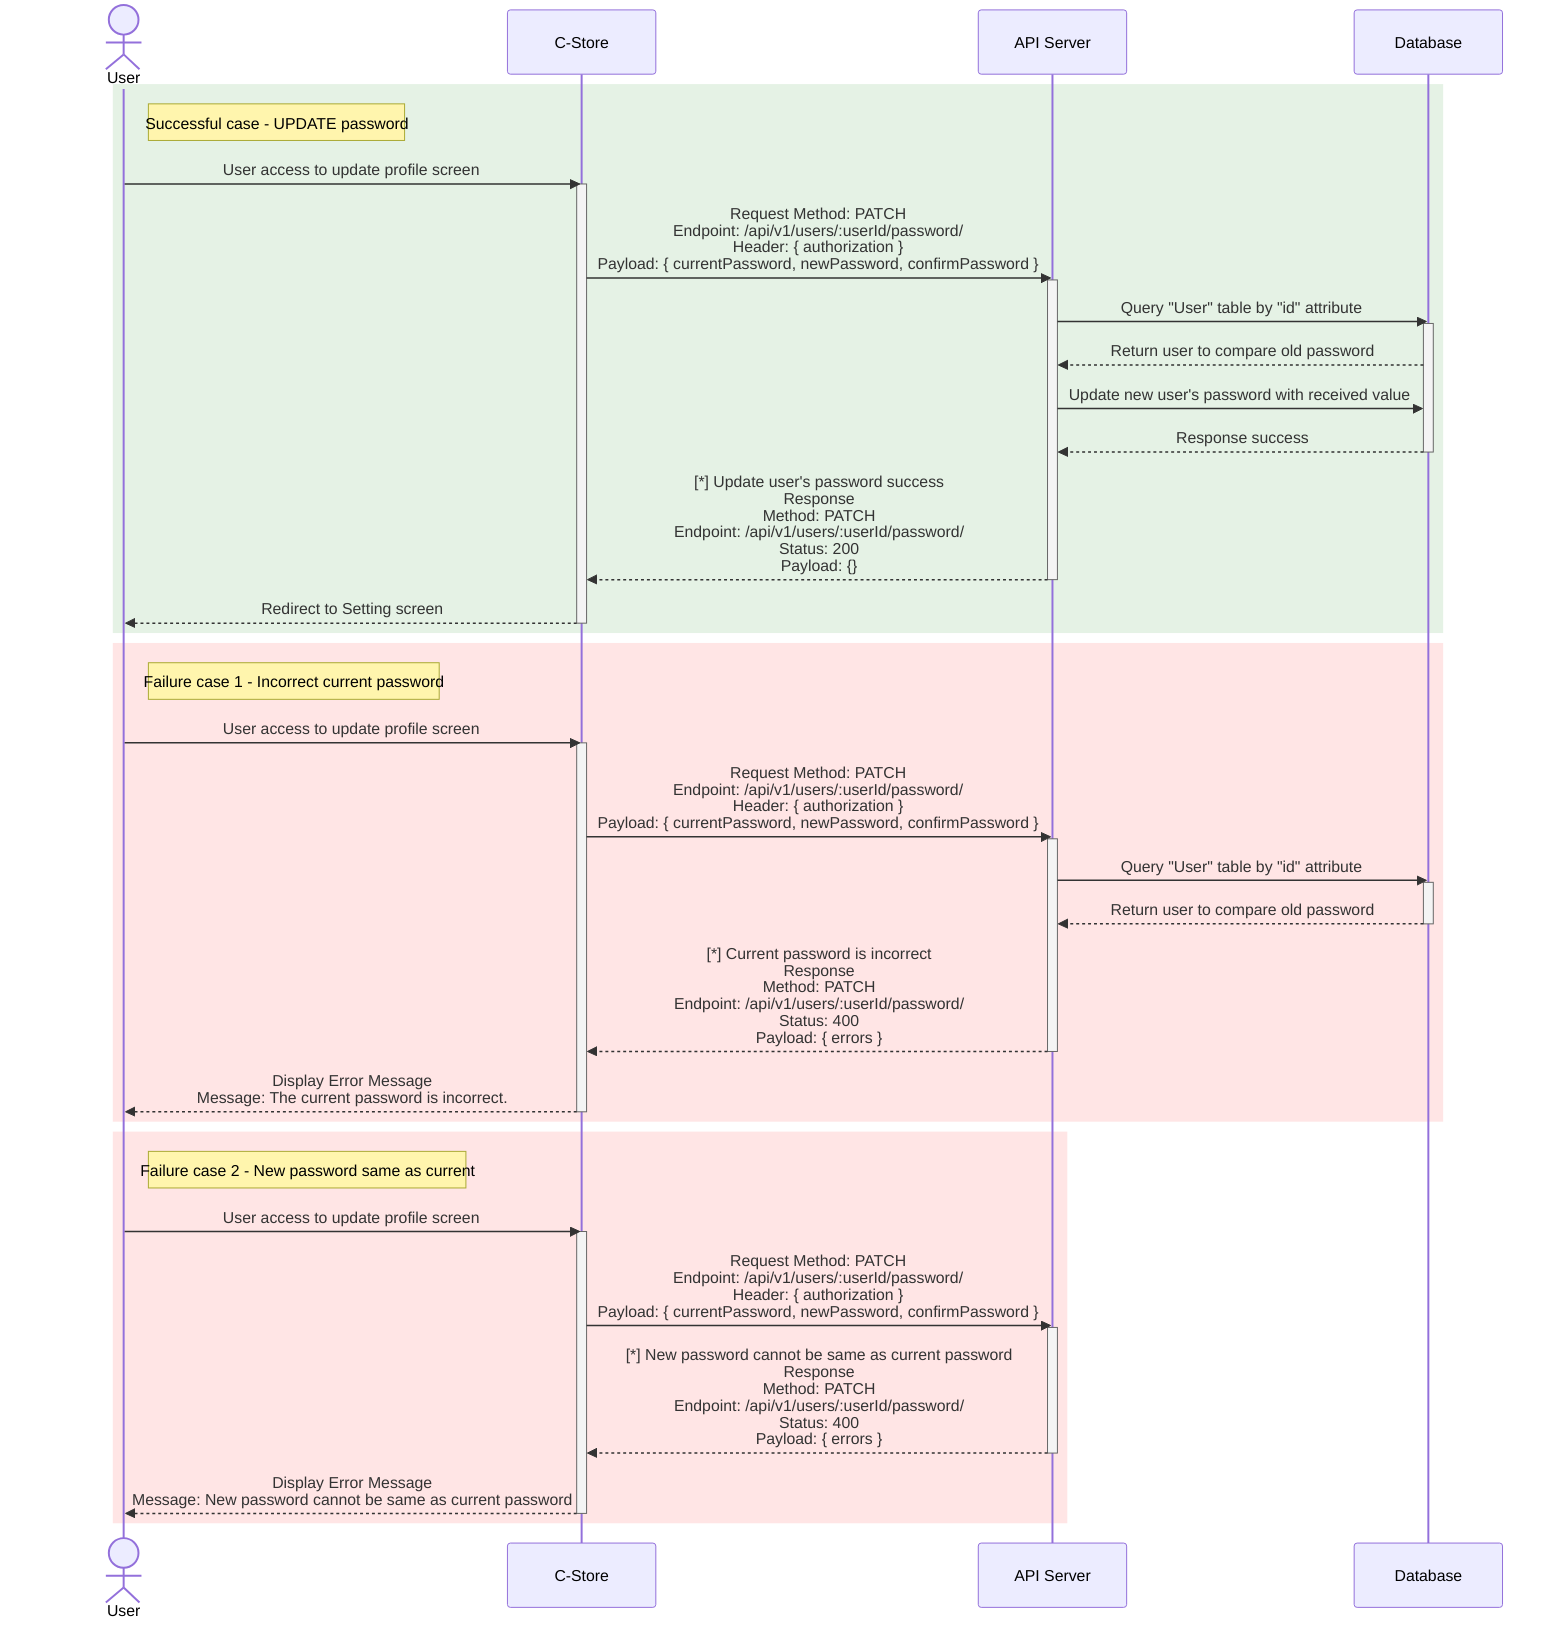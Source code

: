 sequenceDiagram
    actor User
    participant C-Store
    participant API Server
    participant Database

    %% UPDATE password - successful case
    rect rgb(0, 128, 0, 0.1)
        Note right of User: Successful case - UPDATE password
        User->>C-Store: User access to update profile screen
        activate C-Store
        C-Store->>API Server: Request Method: PATCH<br>Endpoint: /api/v1/users/:userId/password/<br>Header: { authorization }<br>Payload: { currentPassword, newPassword, confirmPassword }
        activate API Server
        API Server->>Database: Query "User" table by "id" attribute
        activate Database
        Database-->>API Server: Return user to compare old password
        API Server->>Database: Update new user's password with received value
        Database-->>API Server: Response success
        deactivate Database
        API Server-->>C-Store: [*] Update user's password success<br>Response<br>Method: PATCH<br>Endpoint: /api/v1/users/:userId/password/<br>Status: 200<br>Payload: {}
        deactivate API Server
        C-Store-->>User: Redirect to Setting screen
        deactivate C-Store
    end

    %% UPDATE password - failure case 1: incorrect current password
    rect rgb(255, 0, 0, 0.1)
        Note right of User: Failure case 1 - Incorrect current password
        User->>C-Store: User access to update profile screen
        activate C-Store
        C-Store->>API Server: Request Method: PATCH<br>Endpoint: /api/v1/users/:userId/password/<br>Header: { authorization }<br>Payload: { currentPassword, newPassword, confirmPassword }
        activate API Server
        API Server->>Database: Query "User" table by "id" attribute
        activate Database
        Database-->>API Server: Return user to compare old password
        deactivate Database
        API Server-->>C-Store: [*] Current password is incorrect<br>Response<br>Method: PATCH<br>Endpoint: /api/v1/users/:userId/password/<br>Status: 400<br>Payload: { errors }
        deactivate API Server
        C-Store-->>User: Display Error Message<br>Message: The current password is incorrect.
        deactivate C-Store
    end

    %% UPDATE password - failure case 2: new password same as current
    rect rgb(255, 0, 0, 0.1)
        Note right of User: Failure case 2 - New password same as current
        User->>C-Store: User access to update profile screen
        activate C-Store
        C-Store->>API Server: Request Method: PATCH<br>Endpoint: /api/v1/users/:userId/password/<br>Header: { authorization }<br>Payload: { currentPassword, newPassword, confirmPassword }
        activate API Server
        API Server-->>C-Store: [*] New password cannot be same as current password<br>Response<br>Method: PATCH<br>Endpoint: /api/v1/users/:userId/password/<br>Status: 400<br>Payload: { errors }
        deactivate API Server
        C-Store-->>User: Display Error Message<br>Message: New password cannot be same as current password
        deactivate C-Store
    end